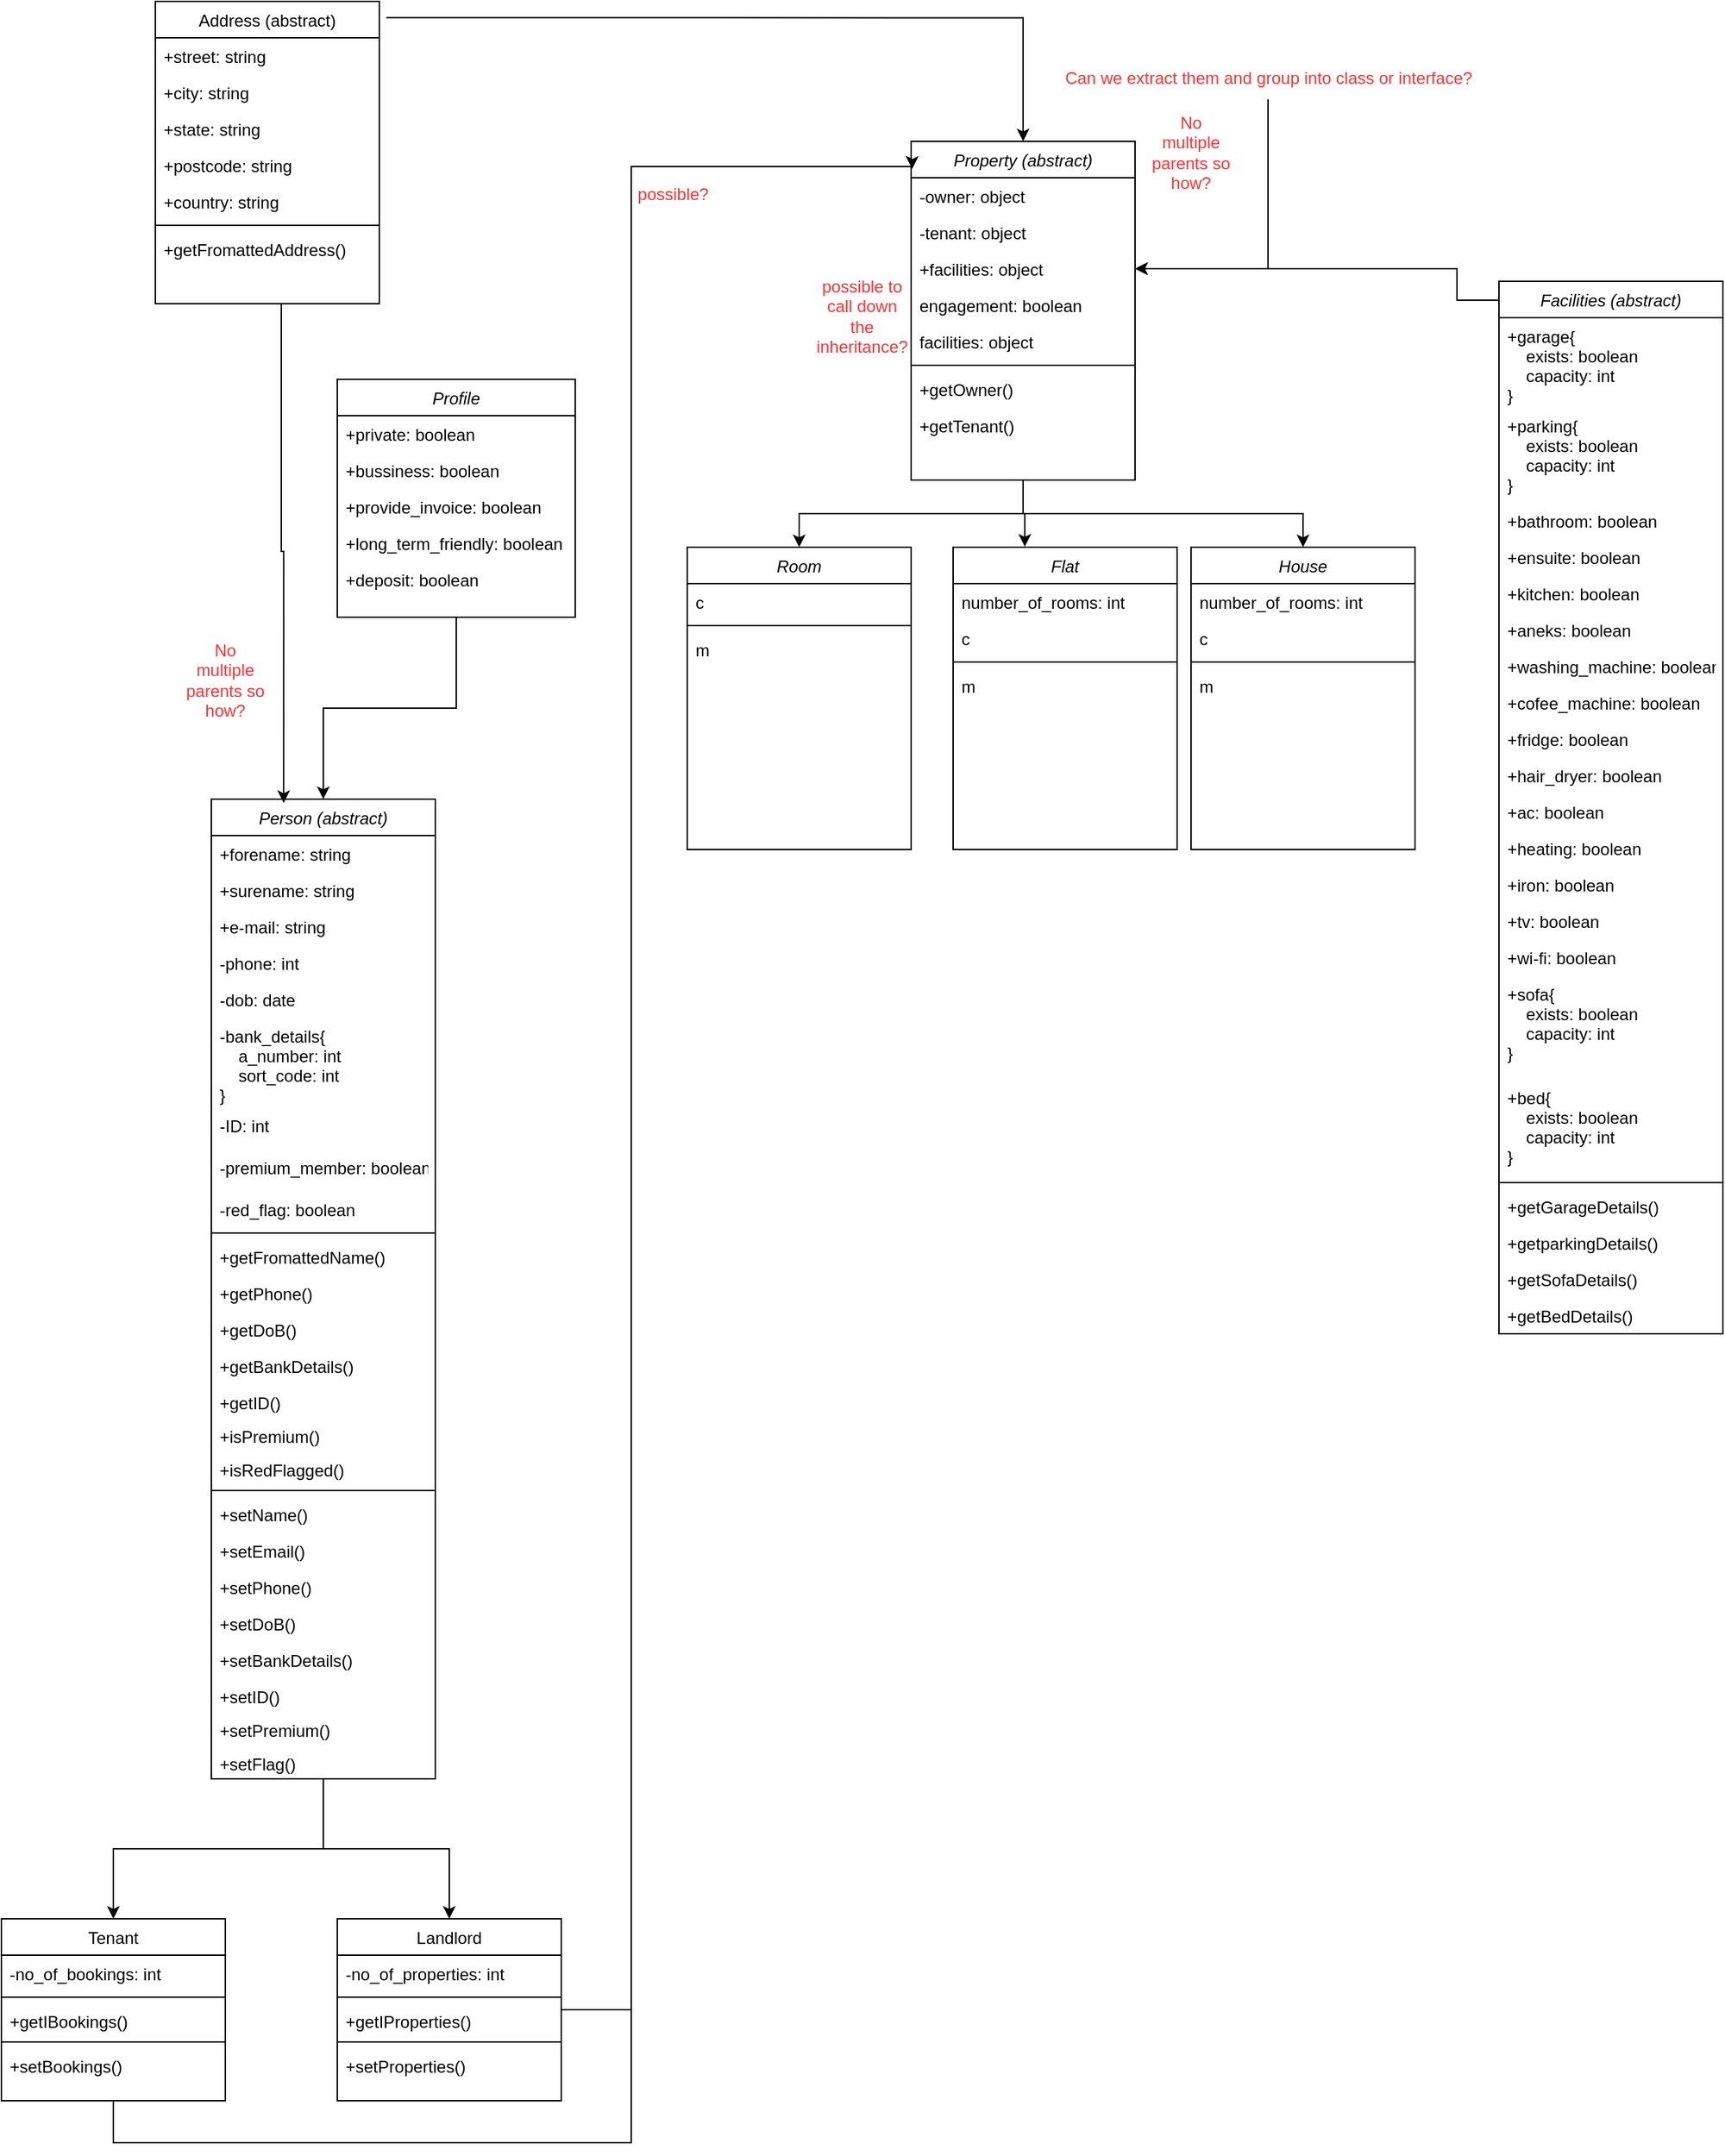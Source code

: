 <mxfile version="21.6.6" type="device">
  <diagram id="C5RBs43oDa-KdzZeNtuy" name="Page-1">
    <mxGraphModel dx="1509" dy="1870" grid="1" gridSize="10" guides="1" tooltips="1" connect="1" arrows="1" fold="1" page="1" pageScale="1" pageWidth="827" pageHeight="1169" math="0" shadow="0">
      <root>
        <mxCell id="WIyWlLk6GJQsqaUBKTNV-0" />
        <mxCell id="WIyWlLk6GJQsqaUBKTNV-1" parent="WIyWlLk6GJQsqaUBKTNV-0" />
        <mxCell id="livQO-2SAZ4Iy33ky4Li-49" style="edgeStyle=orthogonalEdgeStyle;rounded=0;orthogonalLoop=1;jettySize=auto;html=1;exitX=0.5;exitY=1;exitDx=0;exitDy=0;entryX=0.5;entryY=0;entryDx=0;entryDy=0;" edge="1" parent="WIyWlLk6GJQsqaUBKTNV-1" source="zkfFHV4jXpPFQw0GAbJ--0" target="zkfFHV4jXpPFQw0GAbJ--6">
          <mxGeometry relative="1" as="geometry" />
        </mxCell>
        <mxCell id="livQO-2SAZ4Iy33ky4Li-134" style="edgeStyle=orthogonalEdgeStyle;rounded=0;orthogonalLoop=1;jettySize=auto;html=1;entryX=0.5;entryY=0;entryDx=0;entryDy=0;" edge="1" parent="WIyWlLk6GJQsqaUBKTNV-1" source="zkfFHV4jXpPFQw0GAbJ--0" target="livQO-2SAZ4Iy33ky4Li-118">
          <mxGeometry relative="1" as="geometry" />
        </mxCell>
        <mxCell id="zkfFHV4jXpPFQw0GAbJ--0" value="Person (abstract)" style="swimlane;fontStyle=2;align=center;verticalAlign=top;childLayout=stackLayout;horizontal=1;startSize=26;horizontalStack=0;resizeParent=1;resizeLast=0;collapsible=1;marginBottom=0;rounded=0;shadow=0;strokeWidth=1;" parent="WIyWlLk6GJQsqaUBKTNV-1" vertex="1">
          <mxGeometry x="-30" y="-100" width="160" height="700" as="geometry">
            <mxRectangle x="230" y="140" width="160" height="26" as="alternateBounds" />
          </mxGeometry>
        </mxCell>
        <mxCell id="zkfFHV4jXpPFQw0GAbJ--1" value="+forename: string" style="text;align=left;verticalAlign=top;spacingLeft=4;spacingRight=4;overflow=hidden;rotatable=0;points=[[0,0.5],[1,0.5]];portConstraint=eastwest;" parent="zkfFHV4jXpPFQw0GAbJ--0" vertex="1">
          <mxGeometry y="26" width="160" height="26" as="geometry" />
        </mxCell>
        <mxCell id="livQO-2SAZ4Iy33ky4Li-4" value="+surename: string" style="text;align=left;verticalAlign=top;spacingLeft=4;spacingRight=4;overflow=hidden;rotatable=0;points=[[0,0.5],[1,0.5]];portConstraint=eastwest;rounded=0;shadow=0;html=0;" vertex="1" parent="zkfFHV4jXpPFQw0GAbJ--0">
          <mxGeometry y="52" width="160" height="26" as="geometry" />
        </mxCell>
        <mxCell id="zkfFHV4jXpPFQw0GAbJ--3" value="+e-mail: string" style="text;align=left;verticalAlign=top;spacingLeft=4;spacingRight=4;overflow=hidden;rotatable=0;points=[[0,0.5],[1,0.5]];portConstraint=eastwest;rounded=0;shadow=0;html=0;" parent="zkfFHV4jXpPFQw0GAbJ--0" vertex="1">
          <mxGeometry y="78" width="160" height="26" as="geometry" />
        </mxCell>
        <mxCell id="livQO-2SAZ4Iy33ky4Li-79" value="-phone: int" style="text;align=left;verticalAlign=top;spacingLeft=4;spacingRight=4;overflow=hidden;rotatable=0;points=[[0,0.5],[1,0.5]];portConstraint=eastwest;rounded=0;shadow=0;html=0;" vertex="1" parent="zkfFHV4jXpPFQw0GAbJ--0">
          <mxGeometry y="104" width="160" height="26" as="geometry" />
        </mxCell>
        <mxCell id="livQO-2SAZ4Iy33ky4Li-80" value="-dob: date" style="text;align=left;verticalAlign=top;spacingLeft=4;spacingRight=4;overflow=hidden;rotatable=0;points=[[0,0.5],[1,0.5]];portConstraint=eastwest;rounded=0;shadow=0;html=0;" vertex="1" parent="zkfFHV4jXpPFQw0GAbJ--0">
          <mxGeometry y="130" width="160" height="26" as="geometry" />
        </mxCell>
        <mxCell id="livQO-2SAZ4Iy33ky4Li-93" value="-bank_details{&#xa;    a_number: int&#xa;    sort_code: int&#xa;}" style="text;align=left;verticalAlign=top;spacingLeft=4;spacingRight=4;overflow=hidden;rotatable=0;points=[[0,0.5],[1,0.5]];portConstraint=eastwest;rounded=0;shadow=0;html=0;" vertex="1" parent="zkfFHV4jXpPFQw0GAbJ--0">
          <mxGeometry y="156" width="160" height="64" as="geometry" />
        </mxCell>
        <mxCell id="livQO-2SAZ4Iy33ky4Li-136" value="-ID: int" style="text;align=left;verticalAlign=top;spacingLeft=4;spacingRight=4;overflow=hidden;rotatable=0;points=[[0,0.5],[1,0.5]];portConstraint=eastwest;rounded=0;shadow=0;html=0;" vertex="1" parent="zkfFHV4jXpPFQw0GAbJ--0">
          <mxGeometry y="220" width="160" height="30" as="geometry" />
        </mxCell>
        <mxCell id="livQO-2SAZ4Iy33ky4Li-95" value="-premium_member: boolean" style="text;align=left;verticalAlign=top;spacingLeft=4;spacingRight=4;overflow=hidden;rotatable=0;points=[[0,0.5],[1,0.5]];portConstraint=eastwest;" vertex="1" parent="zkfFHV4jXpPFQw0GAbJ--0">
          <mxGeometry y="250" width="160" height="30" as="geometry" />
        </mxCell>
        <mxCell id="zkfFHV4jXpPFQw0GAbJ--7" value="-red_flag: boolean" style="text;align=left;verticalAlign=top;spacingLeft=4;spacingRight=4;overflow=hidden;rotatable=0;points=[[0,0.5],[1,0.5]];portConstraint=eastwest;" parent="zkfFHV4jXpPFQw0GAbJ--0" vertex="1">
          <mxGeometry y="280" width="160" height="26" as="geometry" />
        </mxCell>
        <mxCell id="zkfFHV4jXpPFQw0GAbJ--4" value="" style="line;html=1;strokeWidth=1;align=left;verticalAlign=middle;spacingTop=-1;spacingLeft=3;spacingRight=3;rotatable=0;labelPosition=right;points=[];portConstraint=eastwest;" parent="zkfFHV4jXpPFQw0GAbJ--0" vertex="1">
          <mxGeometry y="306" width="160" height="8" as="geometry" />
        </mxCell>
        <mxCell id="zkfFHV4jXpPFQw0GAbJ--5" value="+getFromattedName()" style="text;align=left;verticalAlign=top;spacingLeft=4;spacingRight=4;overflow=hidden;rotatable=0;points=[[0,0.5],[1,0.5]];portConstraint=eastwest;" parent="zkfFHV4jXpPFQw0GAbJ--0" vertex="1">
          <mxGeometry y="314" width="160" height="26" as="geometry" />
        </mxCell>
        <mxCell id="livQO-2SAZ4Iy33ky4Li-100" value="+getPhone()" style="text;align=left;verticalAlign=top;spacingLeft=4;spacingRight=4;overflow=hidden;rotatable=0;points=[[0,0.5],[1,0.5]];portConstraint=eastwest;" vertex="1" parent="zkfFHV4jXpPFQw0GAbJ--0">
          <mxGeometry y="340" width="160" height="26" as="geometry" />
        </mxCell>
        <mxCell id="livQO-2SAZ4Iy33ky4Li-101" value="+getDoB()" style="text;align=left;verticalAlign=top;spacingLeft=4;spacingRight=4;overflow=hidden;rotatable=0;points=[[0,0.5],[1,0.5]];portConstraint=eastwest;" vertex="1" parent="zkfFHV4jXpPFQw0GAbJ--0">
          <mxGeometry y="366" width="160" height="26" as="geometry" />
        </mxCell>
        <mxCell id="livQO-2SAZ4Iy33ky4Li-102" value="+getBankDetails()" style="text;align=left;verticalAlign=top;spacingLeft=4;spacingRight=4;overflow=hidden;rotatable=0;points=[[0,0.5],[1,0.5]];portConstraint=eastwest;" vertex="1" parent="zkfFHV4jXpPFQw0GAbJ--0">
          <mxGeometry y="392" width="160" height="26" as="geometry" />
        </mxCell>
        <mxCell id="livQO-2SAZ4Iy33ky4Li-124" value="+getID()" style="text;align=left;verticalAlign=top;spacingLeft=4;spacingRight=4;overflow=hidden;rotatable=0;points=[[0,0.5],[1,0.5]];portConstraint=eastwest;" vertex="1" parent="zkfFHV4jXpPFQw0GAbJ--0">
          <mxGeometry y="418" width="160" height="24" as="geometry" />
        </mxCell>
        <mxCell id="livQO-2SAZ4Iy33ky4Li-112" value="+isPremium()" style="text;align=left;verticalAlign=top;spacingLeft=4;spacingRight=4;overflow=hidden;rotatable=0;points=[[0,0.5],[1,0.5]];portConstraint=eastwest;" vertex="1" parent="zkfFHV4jXpPFQw0GAbJ--0">
          <mxGeometry y="442" width="160" height="24" as="geometry" />
        </mxCell>
        <mxCell id="livQO-2SAZ4Iy33ky4Li-85" value="+isRedFlagged()" style="text;align=left;verticalAlign=top;spacingLeft=4;spacingRight=4;overflow=hidden;rotatable=0;points=[[0,0.5],[1,0.5]];portConstraint=eastwest;" vertex="1" parent="zkfFHV4jXpPFQw0GAbJ--0">
          <mxGeometry y="466" width="160" height="24" as="geometry" />
        </mxCell>
        <mxCell id="livQO-2SAZ4Iy33ky4Li-104" value="" style="line;html=1;strokeWidth=1;align=left;verticalAlign=middle;spacingTop=-1;spacingLeft=3;spacingRight=3;rotatable=0;labelPosition=right;points=[];portConstraint=eastwest;" vertex="1" parent="zkfFHV4jXpPFQw0GAbJ--0">
          <mxGeometry y="490" width="160" height="8" as="geometry" />
        </mxCell>
        <mxCell id="livQO-2SAZ4Iy33ky4Li-106" value="+setName()" style="text;align=left;verticalAlign=top;spacingLeft=4;spacingRight=4;overflow=hidden;rotatable=0;points=[[0,0.5],[1,0.5]];portConstraint=eastwest;" vertex="1" parent="zkfFHV4jXpPFQw0GAbJ--0">
          <mxGeometry y="498" width="160" height="26" as="geometry" />
        </mxCell>
        <mxCell id="livQO-2SAZ4Iy33ky4Li-107" value="+setEmail()" style="text;align=left;verticalAlign=top;spacingLeft=4;spacingRight=4;overflow=hidden;rotatable=0;points=[[0,0.5],[1,0.5]];portConstraint=eastwest;rounded=0;shadow=0;html=0;" vertex="1" parent="zkfFHV4jXpPFQw0GAbJ--0">
          <mxGeometry y="524" width="160" height="26" as="geometry" />
        </mxCell>
        <mxCell id="livQO-2SAZ4Iy33ky4Li-103" value="+setPhone()" style="text;align=left;verticalAlign=top;spacingLeft=4;spacingRight=4;overflow=hidden;rotatable=0;points=[[0,0.5],[1,0.5]];portConstraint=eastwest;" vertex="1" parent="zkfFHV4jXpPFQw0GAbJ--0">
          <mxGeometry y="550" width="160" height="26" as="geometry" />
        </mxCell>
        <mxCell id="livQO-2SAZ4Iy33ky4Li-108" value="+setDoB()" style="text;align=left;verticalAlign=top;spacingLeft=4;spacingRight=4;overflow=hidden;rotatable=0;points=[[0,0.5],[1,0.5]];portConstraint=eastwest;rounded=0;shadow=0;html=0;" vertex="1" parent="zkfFHV4jXpPFQw0GAbJ--0">
          <mxGeometry y="576" width="160" height="26" as="geometry" />
        </mxCell>
        <mxCell id="livQO-2SAZ4Iy33ky4Li-105" value="+setBankDetails()" style="text;align=left;verticalAlign=top;spacingLeft=4;spacingRight=4;overflow=hidden;rotatable=0;points=[[0,0.5],[1,0.5]];portConstraint=eastwest;" vertex="1" parent="zkfFHV4jXpPFQw0GAbJ--0">
          <mxGeometry y="602" width="160" height="26" as="geometry" />
        </mxCell>
        <mxCell id="livQO-2SAZ4Iy33ky4Li-129" value="+setID()" style="text;align=left;verticalAlign=top;spacingLeft=4;spacingRight=4;overflow=hidden;rotatable=0;points=[[0,0.5],[1,0.5]];portConstraint=eastwest;" vertex="1" parent="zkfFHV4jXpPFQw0GAbJ--0">
          <mxGeometry y="628" width="160" height="24" as="geometry" />
        </mxCell>
        <mxCell id="livQO-2SAZ4Iy33ky4Li-115" value="+setPremium()" style="text;align=left;verticalAlign=top;spacingLeft=4;spacingRight=4;overflow=hidden;rotatable=0;points=[[0,0.5],[1,0.5]];portConstraint=eastwest;" vertex="1" parent="zkfFHV4jXpPFQw0GAbJ--0">
          <mxGeometry y="652" width="160" height="24" as="geometry" />
        </mxCell>
        <mxCell id="livQO-2SAZ4Iy33ky4Li-113" value="+setFlag()" style="text;align=left;verticalAlign=top;spacingLeft=4;spacingRight=4;overflow=hidden;rotatable=0;points=[[0,0.5],[1,0.5]];portConstraint=eastwest;" vertex="1" parent="zkfFHV4jXpPFQw0GAbJ--0">
          <mxGeometry y="676" width="160" height="24" as="geometry" />
        </mxCell>
        <mxCell id="livQO-2SAZ4Iy33ky4Li-152" style="edgeStyle=orthogonalEdgeStyle;rounded=0;orthogonalLoop=1;jettySize=auto;html=1;entryX=0.005;entryY=0.081;entryDx=0;entryDy=0;entryPerimeter=0;" edge="1" parent="WIyWlLk6GJQsqaUBKTNV-1" source="zkfFHV4jXpPFQw0GAbJ--6" target="livQO-2SAZ4Iy33ky4Li-27">
          <mxGeometry relative="1" as="geometry">
            <Array as="points">
              <mxPoint x="-100" y="860" />
              <mxPoint x="270" y="860" />
              <mxPoint x="270" y="-552" />
            </Array>
          </mxGeometry>
        </mxCell>
        <mxCell id="zkfFHV4jXpPFQw0GAbJ--6" value="Tenant" style="swimlane;fontStyle=0;align=center;verticalAlign=top;childLayout=stackLayout;horizontal=1;startSize=26;horizontalStack=0;resizeParent=1;resizeLast=0;collapsible=1;marginBottom=0;rounded=0;shadow=0;strokeWidth=1;" parent="WIyWlLk6GJQsqaUBKTNV-1" vertex="1">
          <mxGeometry x="-180" y="700" width="160" height="130" as="geometry">
            <mxRectangle x="130" y="380" width="160" height="26" as="alternateBounds" />
          </mxGeometry>
        </mxCell>
        <mxCell id="livQO-2SAZ4Iy33ky4Li-96" value="-no_of_bookings: int" style="text;align=left;verticalAlign=top;spacingLeft=4;spacingRight=4;overflow=hidden;rotatable=0;points=[[0,0.5],[1,0.5]];portConstraint=eastwest;" vertex="1" parent="zkfFHV4jXpPFQw0GAbJ--6">
          <mxGeometry y="26" width="160" height="26" as="geometry" />
        </mxCell>
        <mxCell id="zkfFHV4jXpPFQw0GAbJ--9" value="" style="line;html=1;strokeWidth=1;align=left;verticalAlign=middle;spacingTop=-1;spacingLeft=3;spacingRight=3;rotatable=0;labelPosition=right;points=[];portConstraint=eastwest;" parent="zkfFHV4jXpPFQw0GAbJ--6" vertex="1">
          <mxGeometry y="52" width="160" height="8" as="geometry" />
        </mxCell>
        <mxCell id="livQO-2SAZ4Iy33ky4Li-111" value="+getIBookings()" style="text;align=left;verticalAlign=top;spacingLeft=4;spacingRight=4;overflow=hidden;rotatable=0;points=[[0,0.5],[1,0.5]];portConstraint=eastwest;" vertex="1" parent="zkfFHV4jXpPFQw0GAbJ--6">
          <mxGeometry y="60" width="160" height="24" as="geometry" />
        </mxCell>
        <mxCell id="livQO-2SAZ4Iy33ky4Li-114" value="" style="line;html=1;strokeWidth=1;align=left;verticalAlign=middle;spacingTop=-1;spacingLeft=3;spacingRight=3;rotatable=0;labelPosition=right;points=[];portConstraint=eastwest;" vertex="1" parent="zkfFHV4jXpPFQw0GAbJ--6">
          <mxGeometry y="84" width="160" height="8" as="geometry" />
        </mxCell>
        <mxCell id="livQO-2SAZ4Iy33ky4Li-116" value="+setBookings()" style="text;align=left;verticalAlign=top;spacingLeft=4;spacingRight=4;overflow=hidden;rotatable=0;points=[[0,0.5],[1,0.5]];portConstraint=eastwest;" vertex="1" parent="zkfFHV4jXpPFQw0GAbJ--6">
          <mxGeometry y="92" width="160" height="24" as="geometry" />
        </mxCell>
        <mxCell id="livQO-2SAZ4Iy33ky4Li-48" style="edgeStyle=orthogonalEdgeStyle;rounded=0;orthogonalLoop=1;jettySize=auto;html=1;entryX=0.5;entryY=0;entryDx=0;entryDy=0;exitX=1.031;exitY=0.054;exitDx=0;exitDy=0;exitPerimeter=0;" edge="1" parent="WIyWlLk6GJQsqaUBKTNV-1" source="zkfFHV4jXpPFQw0GAbJ--17" target="livQO-2SAZ4Iy33ky4Li-27">
          <mxGeometry relative="1" as="geometry" />
        </mxCell>
        <mxCell id="livQO-2SAZ4Iy33ky4Li-78" style="edgeStyle=orthogonalEdgeStyle;rounded=0;orthogonalLoop=1;jettySize=auto;html=1;entryX=0.323;entryY=0.004;entryDx=0;entryDy=0;entryPerimeter=0;" edge="1" parent="WIyWlLk6GJQsqaUBKTNV-1" source="zkfFHV4jXpPFQw0GAbJ--17" target="zkfFHV4jXpPFQw0GAbJ--0">
          <mxGeometry relative="1" as="geometry">
            <Array as="points">
              <mxPoint x="20" y="-277" />
              <mxPoint x="22" y="-277" />
            </Array>
          </mxGeometry>
        </mxCell>
        <mxCell id="zkfFHV4jXpPFQw0GAbJ--17" value="Address (abstract)" style="swimlane;fontStyle=0;align=center;verticalAlign=top;childLayout=stackLayout;horizontal=1;startSize=26;horizontalStack=0;resizeParent=1;resizeLast=0;collapsible=1;marginBottom=0;rounded=0;shadow=0;strokeWidth=1;" parent="WIyWlLk6GJQsqaUBKTNV-1" vertex="1">
          <mxGeometry x="-70" y="-670" width="160" height="216" as="geometry">
            <mxRectangle x="550" y="140" width="160" height="26" as="alternateBounds" />
          </mxGeometry>
        </mxCell>
        <mxCell id="zkfFHV4jXpPFQw0GAbJ--18" value="+street: string" style="text;align=left;verticalAlign=top;spacingLeft=4;spacingRight=4;overflow=hidden;rotatable=0;points=[[0,0.5],[1,0.5]];portConstraint=eastwest;" parent="zkfFHV4jXpPFQw0GAbJ--17" vertex="1">
          <mxGeometry y="26" width="160" height="26" as="geometry" />
        </mxCell>
        <mxCell id="zkfFHV4jXpPFQw0GAbJ--19" value="+city: string" style="text;align=left;verticalAlign=top;spacingLeft=4;spacingRight=4;overflow=hidden;rotatable=0;points=[[0,0.5],[1,0.5]];portConstraint=eastwest;rounded=0;shadow=0;html=0;" parent="zkfFHV4jXpPFQw0GAbJ--17" vertex="1">
          <mxGeometry y="52" width="160" height="26" as="geometry" />
        </mxCell>
        <mxCell id="zkfFHV4jXpPFQw0GAbJ--20" value="+state: string" style="text;align=left;verticalAlign=top;spacingLeft=4;spacingRight=4;overflow=hidden;rotatable=0;points=[[0,0.5],[1,0.5]];portConstraint=eastwest;rounded=0;shadow=0;html=0;" parent="zkfFHV4jXpPFQw0GAbJ--17" vertex="1">
          <mxGeometry y="78" width="160" height="26" as="geometry" />
        </mxCell>
        <mxCell id="zkfFHV4jXpPFQw0GAbJ--21" value="+postcode: string" style="text;align=left;verticalAlign=top;spacingLeft=4;spacingRight=4;overflow=hidden;rotatable=0;points=[[0,0.5],[1,0.5]];portConstraint=eastwest;rounded=0;shadow=0;html=0;" parent="zkfFHV4jXpPFQw0GAbJ--17" vertex="1">
          <mxGeometry y="104" width="160" height="26" as="geometry" />
        </mxCell>
        <mxCell id="zkfFHV4jXpPFQw0GAbJ--22" value="+country: string" style="text;align=left;verticalAlign=top;spacingLeft=4;spacingRight=4;overflow=hidden;rotatable=0;points=[[0,0.5],[1,0.5]];portConstraint=eastwest;rounded=0;shadow=0;html=0;" parent="zkfFHV4jXpPFQw0GAbJ--17" vertex="1">
          <mxGeometry y="130" width="160" height="26" as="geometry" />
        </mxCell>
        <mxCell id="livQO-2SAZ4Iy33ky4Li-83" value="" style="line;html=1;strokeWidth=1;align=left;verticalAlign=middle;spacingTop=-1;spacingLeft=3;spacingRight=3;rotatable=0;labelPosition=right;points=[];portConstraint=eastwest;" vertex="1" parent="zkfFHV4jXpPFQw0GAbJ--17">
          <mxGeometry y="156" width="160" height="8" as="geometry" />
        </mxCell>
        <mxCell id="livQO-2SAZ4Iy33ky4Li-84" value="+getFromattedAddress()" style="text;align=left;verticalAlign=top;spacingLeft=4;spacingRight=4;overflow=hidden;rotatable=0;points=[[0,0.5],[1,0.5]];portConstraint=eastwest;rounded=0;shadow=0;html=0;" vertex="1" parent="zkfFHV4jXpPFQw0GAbJ--17">
          <mxGeometry y="164" width="160" height="26" as="geometry" />
        </mxCell>
        <mxCell id="livQO-2SAZ4Iy33ky4Li-9" value="House" style="swimlane;fontStyle=2;align=center;verticalAlign=top;childLayout=stackLayout;horizontal=1;startSize=26;horizontalStack=0;resizeParent=1;resizeLast=0;collapsible=1;marginBottom=0;rounded=0;shadow=0;strokeWidth=1;" vertex="1" parent="WIyWlLk6GJQsqaUBKTNV-1">
          <mxGeometry x="670" y="-280" width="160" height="216" as="geometry">
            <mxRectangle x="230" y="140" width="160" height="26" as="alternateBounds" />
          </mxGeometry>
        </mxCell>
        <mxCell id="livQO-2SAZ4Iy33ky4Li-11" value="number_of_rooms: int" style="text;align=left;verticalAlign=top;spacingLeft=4;spacingRight=4;overflow=hidden;rotatable=0;points=[[0,0.5],[1,0.5]];portConstraint=eastwest;rounded=0;shadow=0;html=0;" vertex="1" parent="livQO-2SAZ4Iy33ky4Li-9">
          <mxGeometry y="26" width="160" height="26" as="geometry" />
        </mxCell>
        <mxCell id="livQO-2SAZ4Iy33ky4Li-12" value="c" style="text;align=left;verticalAlign=top;spacingLeft=4;spacingRight=4;overflow=hidden;rotatable=0;points=[[0,0.5],[1,0.5]];portConstraint=eastwest;rounded=0;shadow=0;html=0;" vertex="1" parent="livQO-2SAZ4Iy33ky4Li-9">
          <mxGeometry y="52" width="160" height="26" as="geometry" />
        </mxCell>
        <mxCell id="livQO-2SAZ4Iy33ky4Li-13" value="" style="line;html=1;strokeWidth=1;align=left;verticalAlign=middle;spacingTop=-1;spacingLeft=3;spacingRight=3;rotatable=0;labelPosition=right;points=[];portConstraint=eastwest;" vertex="1" parent="livQO-2SAZ4Iy33ky4Li-9">
          <mxGeometry y="78" width="160" height="8" as="geometry" />
        </mxCell>
        <mxCell id="livQO-2SAZ4Iy33ky4Li-89" value="m" style="text;align=left;verticalAlign=top;spacingLeft=4;spacingRight=4;overflow=hidden;rotatable=0;points=[[0,0.5],[1,0.5]];portConstraint=eastwest;" vertex="1" parent="livQO-2SAZ4Iy33ky4Li-9">
          <mxGeometry y="86" width="160" height="24" as="geometry" />
        </mxCell>
        <mxCell id="livQO-2SAZ4Iy33ky4Li-15" value="Flat" style="swimlane;fontStyle=2;align=center;verticalAlign=top;childLayout=stackLayout;horizontal=1;startSize=26;horizontalStack=0;resizeParent=1;resizeLast=0;collapsible=1;marginBottom=0;rounded=0;shadow=0;strokeWidth=1;" vertex="1" parent="WIyWlLk6GJQsqaUBKTNV-1">
          <mxGeometry x="500" y="-280" width="160" height="216" as="geometry">
            <mxRectangle x="230" y="140" width="160" height="26" as="alternateBounds" />
          </mxGeometry>
        </mxCell>
        <mxCell id="livQO-2SAZ4Iy33ky4Li-17" value="number_of_rooms: int" style="text;align=left;verticalAlign=top;spacingLeft=4;spacingRight=4;overflow=hidden;rotatable=0;points=[[0,0.5],[1,0.5]];portConstraint=eastwest;rounded=0;shadow=0;html=0;" vertex="1" parent="livQO-2SAZ4Iy33ky4Li-15">
          <mxGeometry y="26" width="160" height="26" as="geometry" />
        </mxCell>
        <mxCell id="livQO-2SAZ4Iy33ky4Li-18" value="c" style="text;align=left;verticalAlign=top;spacingLeft=4;spacingRight=4;overflow=hidden;rotatable=0;points=[[0,0.5],[1,0.5]];portConstraint=eastwest;rounded=0;shadow=0;html=0;" vertex="1" parent="livQO-2SAZ4Iy33ky4Li-15">
          <mxGeometry y="52" width="160" height="26" as="geometry" />
        </mxCell>
        <mxCell id="livQO-2SAZ4Iy33ky4Li-19" value="" style="line;html=1;strokeWidth=1;align=left;verticalAlign=middle;spacingTop=-1;spacingLeft=3;spacingRight=3;rotatable=0;labelPosition=right;points=[];portConstraint=eastwest;" vertex="1" parent="livQO-2SAZ4Iy33ky4Li-15">
          <mxGeometry y="78" width="160" height="8" as="geometry" />
        </mxCell>
        <mxCell id="livQO-2SAZ4Iy33ky4Li-88" value="m" style="text;align=left;verticalAlign=top;spacingLeft=4;spacingRight=4;overflow=hidden;rotatable=0;points=[[0,0.5],[1,0.5]];portConstraint=eastwest;" vertex="1" parent="livQO-2SAZ4Iy33ky4Li-15">
          <mxGeometry y="86" width="160" height="24" as="geometry" />
        </mxCell>
        <mxCell id="livQO-2SAZ4Iy33ky4Li-21" value="Room" style="swimlane;fontStyle=2;align=center;verticalAlign=top;childLayout=stackLayout;horizontal=1;startSize=26;horizontalStack=0;resizeParent=1;resizeLast=0;collapsible=1;marginBottom=0;rounded=0;shadow=0;strokeWidth=1;" vertex="1" parent="WIyWlLk6GJQsqaUBKTNV-1">
          <mxGeometry x="310" y="-280" width="160" height="216" as="geometry">
            <mxRectangle x="230" y="140" width="160" height="26" as="alternateBounds" />
          </mxGeometry>
        </mxCell>
        <mxCell id="livQO-2SAZ4Iy33ky4Li-24" value="c" style="text;align=left;verticalAlign=top;spacingLeft=4;spacingRight=4;overflow=hidden;rotatable=0;points=[[0,0.5],[1,0.5]];portConstraint=eastwest;rounded=0;shadow=0;html=0;" vertex="1" parent="livQO-2SAZ4Iy33ky4Li-21">
          <mxGeometry y="26" width="160" height="26" as="geometry" />
        </mxCell>
        <mxCell id="livQO-2SAZ4Iy33ky4Li-25" value="" style="line;html=1;strokeWidth=1;align=left;verticalAlign=middle;spacingTop=-1;spacingLeft=3;spacingRight=3;rotatable=0;labelPosition=right;points=[];portConstraint=eastwest;" vertex="1" parent="livQO-2SAZ4Iy33ky4Li-21">
          <mxGeometry y="52" width="160" height="8" as="geometry" />
        </mxCell>
        <mxCell id="livQO-2SAZ4Iy33ky4Li-87" value="m" style="text;align=left;verticalAlign=top;spacingLeft=4;spacingRight=4;overflow=hidden;rotatable=0;points=[[0,0.5],[1,0.5]];portConstraint=eastwest;" vertex="1" parent="livQO-2SAZ4Iy33ky4Li-21">
          <mxGeometry y="60" width="160" height="24" as="geometry" />
        </mxCell>
        <mxCell id="livQO-2SAZ4Iy33ky4Li-44" style="edgeStyle=orthogonalEdgeStyle;rounded=0;orthogonalLoop=1;jettySize=auto;html=1;entryX=0.5;entryY=0;entryDx=0;entryDy=0;" edge="1" parent="WIyWlLk6GJQsqaUBKTNV-1" source="livQO-2SAZ4Iy33ky4Li-27" target="livQO-2SAZ4Iy33ky4Li-21">
          <mxGeometry relative="1" as="geometry" />
        </mxCell>
        <mxCell id="livQO-2SAZ4Iy33ky4Li-45" style="edgeStyle=orthogonalEdgeStyle;rounded=0;orthogonalLoop=1;jettySize=auto;html=1;exitX=0.5;exitY=1;exitDx=0;exitDy=0;entryX=0.32;entryY=-0.002;entryDx=0;entryDy=0;entryPerimeter=0;" edge="1" parent="WIyWlLk6GJQsqaUBKTNV-1" source="livQO-2SAZ4Iy33ky4Li-27" target="livQO-2SAZ4Iy33ky4Li-15">
          <mxGeometry relative="1" as="geometry" />
        </mxCell>
        <mxCell id="livQO-2SAZ4Iy33ky4Li-47" style="edgeStyle=orthogonalEdgeStyle;rounded=0;orthogonalLoop=1;jettySize=auto;html=1;exitX=0.5;exitY=1;exitDx=0;exitDy=0;" edge="1" parent="WIyWlLk6GJQsqaUBKTNV-1" source="livQO-2SAZ4Iy33ky4Li-27" target="livQO-2SAZ4Iy33ky4Li-9">
          <mxGeometry relative="1" as="geometry" />
        </mxCell>
        <mxCell id="livQO-2SAZ4Iy33ky4Li-27" value="Property (abstract)" style="swimlane;fontStyle=2;align=center;verticalAlign=top;childLayout=stackLayout;horizontal=1;startSize=26;horizontalStack=0;resizeParent=1;resizeLast=0;collapsible=1;marginBottom=0;rounded=0;shadow=0;strokeWidth=1;" vertex="1" parent="WIyWlLk6GJQsqaUBKTNV-1">
          <mxGeometry x="470" y="-570" width="160" height="242" as="geometry">
            <mxRectangle x="230" y="140" width="160" height="26" as="alternateBounds" />
          </mxGeometry>
        </mxCell>
        <mxCell id="livQO-2SAZ4Iy33ky4Li-153" value="-owner: object" style="text;align=left;verticalAlign=top;spacingLeft=4;spacingRight=4;overflow=hidden;rotatable=0;points=[[0,0.5],[1,0.5]];portConstraint=eastwest;rounded=0;shadow=0;html=0;" vertex="1" parent="livQO-2SAZ4Iy33ky4Li-27">
          <mxGeometry y="26" width="160" height="26" as="geometry" />
        </mxCell>
        <mxCell id="livQO-2SAZ4Iy33ky4Li-23" value="-tenant: object" style="text;align=left;verticalAlign=top;spacingLeft=4;spacingRight=4;overflow=hidden;rotatable=0;points=[[0,0.5],[1,0.5]];portConstraint=eastwest;rounded=0;shadow=0;html=0;" vertex="1" parent="livQO-2SAZ4Iy33ky4Li-27">
          <mxGeometry y="52" width="160" height="26" as="geometry" />
        </mxCell>
        <mxCell id="livQO-2SAZ4Iy33ky4Li-29" value="+facilities: object" style="text;align=left;verticalAlign=top;spacingLeft=4;spacingRight=4;overflow=hidden;rotatable=0;points=[[0,0.5],[1,0.5]];portConstraint=eastwest;rounded=0;shadow=0;html=0;" vertex="1" parent="livQO-2SAZ4Iy33ky4Li-27">
          <mxGeometry y="78" width="160" height="26" as="geometry" />
        </mxCell>
        <mxCell id="livQO-2SAZ4Iy33ky4Li-155" value="engagement: boolean" style="text;align=left;verticalAlign=top;spacingLeft=4;spacingRight=4;overflow=hidden;rotatable=0;points=[[0,0.5],[1,0.5]];portConstraint=eastwest;" vertex="1" parent="livQO-2SAZ4Iy33ky4Li-27">
          <mxGeometry y="104" width="160" height="26" as="geometry" />
        </mxCell>
        <mxCell id="livQO-2SAZ4Iy33ky4Li-149" value="facilities: object" style="text;align=left;verticalAlign=top;spacingLeft=4;spacingRight=4;overflow=hidden;rotatable=0;points=[[0,0.5],[1,0.5]];portConstraint=eastwest;rounded=0;shadow=0;html=0;" vertex="1" parent="livQO-2SAZ4Iy33ky4Li-27">
          <mxGeometry y="130" width="160" height="26" as="geometry" />
        </mxCell>
        <mxCell id="livQO-2SAZ4Iy33ky4Li-31" value="" style="line;html=1;strokeWidth=1;align=left;verticalAlign=middle;spacingTop=-1;spacingLeft=3;spacingRight=3;rotatable=0;labelPosition=right;points=[];portConstraint=eastwest;" vertex="1" parent="livQO-2SAZ4Iy33ky4Li-27">
          <mxGeometry y="156" width="160" height="8" as="geometry" />
        </mxCell>
        <mxCell id="livQO-2SAZ4Iy33ky4Li-32" value="+getOwner()" style="text;align=left;verticalAlign=top;spacingLeft=4;spacingRight=4;overflow=hidden;rotatable=0;points=[[0,0.5],[1,0.5]];portConstraint=eastwest;" vertex="1" parent="livQO-2SAZ4Iy33ky4Li-27">
          <mxGeometry y="164" width="160" height="26" as="geometry" />
        </mxCell>
        <mxCell id="livQO-2SAZ4Iy33ky4Li-154" value="+getTenant()" style="text;align=left;verticalAlign=top;spacingLeft=4;spacingRight=4;overflow=hidden;rotatable=0;points=[[0,0.5],[1,0.5]];portConstraint=eastwest;" vertex="1" parent="livQO-2SAZ4Iy33ky4Li-27">
          <mxGeometry y="190" width="160" height="26" as="geometry" />
        </mxCell>
        <mxCell id="livQO-2SAZ4Iy33ky4Li-42" style="edgeStyle=orthogonalEdgeStyle;rounded=0;orthogonalLoop=1;jettySize=auto;html=1;entryX=0.5;entryY=0;entryDx=0;entryDy=0;" edge="1" parent="WIyWlLk6GJQsqaUBKTNV-1" source="livQO-2SAZ4Iy33ky4Li-33" target="zkfFHV4jXpPFQw0GAbJ--0">
          <mxGeometry relative="1" as="geometry" />
        </mxCell>
        <mxCell id="livQO-2SAZ4Iy33ky4Li-33" value="Profile" style="swimlane;fontStyle=2;align=center;verticalAlign=top;childLayout=stackLayout;horizontal=1;startSize=26;horizontalStack=0;resizeParent=1;resizeLast=0;collapsible=1;marginBottom=0;rounded=0;shadow=0;strokeWidth=1;" vertex="1" parent="WIyWlLk6GJQsqaUBKTNV-1">
          <mxGeometry x="60" y="-400" width="170" height="170" as="geometry">
            <mxRectangle x="230" y="140" width="160" height="26" as="alternateBounds" />
          </mxGeometry>
        </mxCell>
        <mxCell id="livQO-2SAZ4Iy33ky4Li-137" value="+private: boolean" style="text;align=left;verticalAlign=top;spacingLeft=4;spacingRight=4;overflow=hidden;rotatable=0;points=[[0,0.5],[1,0.5]];portConstraint=eastwest;" vertex="1" parent="livQO-2SAZ4Iy33ky4Li-33">
          <mxGeometry y="26" width="170" height="26" as="geometry" />
        </mxCell>
        <mxCell id="livQO-2SAZ4Iy33ky4Li-34" value="+bussiness: boolean" style="text;align=left;verticalAlign=top;spacingLeft=4;spacingRight=4;overflow=hidden;rotatable=0;points=[[0,0.5],[1,0.5]];portConstraint=eastwest;" vertex="1" parent="livQO-2SAZ4Iy33ky4Li-33">
          <mxGeometry y="52" width="170" height="26" as="geometry" />
        </mxCell>
        <mxCell id="livQO-2SAZ4Iy33ky4Li-35" value="+provide_invoice: boolean" style="text;align=left;verticalAlign=top;spacingLeft=4;spacingRight=4;overflow=hidden;rotatable=0;points=[[0,0.5],[1,0.5]];portConstraint=eastwest;rounded=0;shadow=0;html=0;" vertex="1" parent="livQO-2SAZ4Iy33ky4Li-33">
          <mxGeometry y="78" width="170" height="26" as="geometry" />
        </mxCell>
        <mxCell id="livQO-2SAZ4Iy33ky4Li-41" value="+long_term_friendly: boolean&#xa;" style="text;align=left;verticalAlign=top;spacingLeft=4;spacingRight=4;overflow=hidden;rotatable=0;points=[[0,0.5],[1,0.5]];portConstraint=eastwest;rounded=0;shadow=0;html=0;" vertex="1" parent="livQO-2SAZ4Iy33ky4Li-33">
          <mxGeometry y="104" width="170" height="26" as="geometry" />
        </mxCell>
        <mxCell id="livQO-2SAZ4Iy33ky4Li-36" value="+deposit: boolean" style="text;align=left;verticalAlign=top;spacingLeft=4;spacingRight=4;overflow=hidden;rotatable=0;points=[[0,0.5],[1,0.5]];portConstraint=eastwest;rounded=0;shadow=0;html=0;" vertex="1" parent="livQO-2SAZ4Iy33ky4Li-33">
          <mxGeometry y="130" width="170" height="26" as="geometry" />
        </mxCell>
        <mxCell id="livQO-2SAZ4Iy33ky4Li-142" style="edgeStyle=orthogonalEdgeStyle;rounded=0;orthogonalLoop=1;jettySize=auto;html=1;entryX=1;entryY=0.5;entryDx=0;entryDy=0;" edge="1" parent="WIyWlLk6GJQsqaUBKTNV-1" source="livQO-2SAZ4Iy33ky4Li-51" target="livQO-2SAZ4Iy33ky4Li-29">
          <mxGeometry relative="1" as="geometry" />
        </mxCell>
        <mxCell id="livQO-2SAZ4Iy33ky4Li-51" value="Can we extract them and group into class or interface?" style="text;html=1;align=center;verticalAlign=middle;resizable=0;points=[];autosize=1;strokeColor=none;fillColor=none;fontColor=#FF3333;" vertex="1" parent="WIyWlLk6GJQsqaUBKTNV-1">
          <mxGeometry x="570" y="-630" width="310" height="30" as="geometry" />
        </mxCell>
        <mxCell id="livQO-2SAZ4Iy33ky4Li-150" style="edgeStyle=orthogonalEdgeStyle;rounded=0;orthogonalLoop=1;jettySize=auto;html=1;entryX=1;entryY=0.5;entryDx=0;entryDy=0;exitX=-0.004;exitY=0.018;exitDx=0;exitDy=0;exitPerimeter=0;" edge="1" parent="WIyWlLk6GJQsqaUBKTNV-1" source="livQO-2SAZ4Iy33ky4Li-54" target="livQO-2SAZ4Iy33ky4Li-29">
          <mxGeometry relative="1" as="geometry">
            <Array as="points">
              <mxPoint x="860" y="-456" />
              <mxPoint x="860" y="-479" />
            </Array>
          </mxGeometry>
        </mxCell>
        <mxCell id="livQO-2SAZ4Iy33ky4Li-54" value="Facilities (abstract)" style="swimlane;fontStyle=2;align=center;verticalAlign=top;childLayout=stackLayout;horizontal=1;startSize=26;horizontalStack=0;resizeParent=1;resizeLast=0;collapsible=1;marginBottom=0;rounded=0;shadow=0;strokeWidth=1;" vertex="1" parent="WIyWlLk6GJQsqaUBKTNV-1">
          <mxGeometry x="890" y="-470" width="160" height="752" as="geometry">
            <mxRectangle x="230" y="140" width="160" height="26" as="alternateBounds" />
          </mxGeometry>
        </mxCell>
        <mxCell id="livQO-2SAZ4Iy33ky4Li-55" value="+garage{&#xa;    exists: boolean&#xa;    capacity: int&#xa;}" style="text;align=left;verticalAlign=top;spacingLeft=4;spacingRight=4;overflow=hidden;rotatable=0;points=[[0,0.5],[1,0.5]];portConstraint=eastwest;" vertex="1" parent="livQO-2SAZ4Iy33ky4Li-54">
          <mxGeometry y="26" width="160" height="64" as="geometry" />
        </mxCell>
        <mxCell id="livQO-2SAZ4Iy33ky4Li-68" value="+parking{&#xa;    exists: boolean&#xa;    capacity: int&#xa;}&#xa;" style="text;align=left;verticalAlign=top;spacingLeft=4;spacingRight=4;overflow=hidden;rotatable=0;points=[[0,0.5],[1,0.5]];portConstraint=eastwest;" vertex="1" parent="livQO-2SAZ4Iy33ky4Li-54">
          <mxGeometry y="90" width="160" height="68" as="geometry" />
        </mxCell>
        <mxCell id="livQO-2SAZ4Iy33ky4Li-70" value="+bathroom: boolean" style="text;align=left;verticalAlign=top;spacingLeft=4;spacingRight=4;overflow=hidden;rotatable=0;points=[[0,0.5],[1,0.5]];portConstraint=eastwest;" vertex="1" parent="livQO-2SAZ4Iy33ky4Li-54">
          <mxGeometry y="158" width="160" height="26" as="geometry" />
        </mxCell>
        <mxCell id="livQO-2SAZ4Iy33ky4Li-69" value="+ensuite: boolean" style="text;align=left;verticalAlign=top;spacingLeft=4;spacingRight=4;overflow=hidden;rotatable=0;points=[[0,0.5],[1,0.5]];portConstraint=eastwest;" vertex="1" parent="livQO-2SAZ4Iy33ky4Li-54">
          <mxGeometry y="184" width="160" height="26" as="geometry" />
        </mxCell>
        <mxCell id="livQO-2SAZ4Iy33ky4Li-56" value="+kitchen: boolean" style="text;align=left;verticalAlign=top;spacingLeft=4;spacingRight=4;overflow=hidden;rotatable=0;points=[[0,0.5],[1,0.5]];portConstraint=eastwest;rounded=0;shadow=0;html=0;" vertex="1" parent="livQO-2SAZ4Iy33ky4Li-54">
          <mxGeometry y="210" width="160" height="26" as="geometry" />
        </mxCell>
        <mxCell id="livQO-2SAZ4Iy33ky4Li-57" value="+aneks: boolean" style="text;align=left;verticalAlign=top;spacingLeft=4;spacingRight=4;overflow=hidden;rotatable=0;points=[[0,0.5],[1,0.5]];portConstraint=eastwest;rounded=0;shadow=0;html=0;" vertex="1" parent="livQO-2SAZ4Iy33ky4Li-54">
          <mxGeometry y="236" width="160" height="26" as="geometry" />
        </mxCell>
        <mxCell id="livQO-2SAZ4Iy33ky4Li-71" value="+washing_machine: boolean" style="text;align=left;verticalAlign=top;spacingLeft=4;spacingRight=4;overflow=hidden;rotatable=0;points=[[0,0.5],[1,0.5]];portConstraint=eastwest;rounded=0;shadow=0;html=0;" vertex="1" parent="livQO-2SAZ4Iy33ky4Li-54">
          <mxGeometry y="262" width="160" height="26" as="geometry" />
        </mxCell>
        <mxCell id="livQO-2SAZ4Iy33ky4Li-60" value="+cofee_machine: boolean" style="text;align=left;verticalAlign=top;spacingLeft=4;spacingRight=4;overflow=hidden;rotatable=0;points=[[0,0.5],[1,0.5]];portConstraint=eastwest;rounded=0;shadow=0;html=0;" vertex="1" parent="livQO-2SAZ4Iy33ky4Li-54">
          <mxGeometry y="288" width="160" height="26" as="geometry" />
        </mxCell>
        <mxCell id="livQO-2SAZ4Iy33ky4Li-67" value="+fridge: boolean" style="text;align=left;verticalAlign=top;spacingLeft=4;spacingRight=4;overflow=hidden;rotatable=0;points=[[0,0.5],[1,0.5]];portConstraint=eastwest;rounded=0;shadow=0;html=0;" vertex="1" parent="livQO-2SAZ4Iy33ky4Li-54">
          <mxGeometry y="314" width="160" height="26" as="geometry" />
        </mxCell>
        <mxCell id="livQO-2SAZ4Iy33ky4Li-72" value="+hair_dryer: boolean" style="text;align=left;verticalAlign=top;spacingLeft=4;spacingRight=4;overflow=hidden;rotatable=0;points=[[0,0.5],[1,0.5]];portConstraint=eastwest;rounded=0;shadow=0;html=0;" vertex="1" parent="livQO-2SAZ4Iy33ky4Li-54">
          <mxGeometry y="340" width="160" height="26" as="geometry" />
        </mxCell>
        <mxCell id="livQO-2SAZ4Iy33ky4Li-73" value="+ac: boolean" style="text;align=left;verticalAlign=top;spacingLeft=4;spacingRight=4;overflow=hidden;rotatable=0;points=[[0,0.5],[1,0.5]];portConstraint=eastwest;rounded=0;shadow=0;html=0;" vertex="1" parent="livQO-2SAZ4Iy33ky4Li-54">
          <mxGeometry y="366" width="160" height="26" as="geometry" />
        </mxCell>
        <mxCell id="livQO-2SAZ4Iy33ky4Li-74" value="+heating: boolean" style="text;align=left;verticalAlign=top;spacingLeft=4;spacingRight=4;overflow=hidden;rotatable=0;points=[[0,0.5],[1,0.5]];portConstraint=eastwest;rounded=0;shadow=0;html=0;" vertex="1" parent="livQO-2SAZ4Iy33ky4Li-54">
          <mxGeometry y="392" width="160" height="26" as="geometry" />
        </mxCell>
        <mxCell id="livQO-2SAZ4Iy33ky4Li-75" value="+iron: boolean" style="text;align=left;verticalAlign=top;spacingLeft=4;spacingRight=4;overflow=hidden;rotatable=0;points=[[0,0.5],[1,0.5]];portConstraint=eastwest;rounded=0;shadow=0;html=0;" vertex="1" parent="livQO-2SAZ4Iy33ky4Li-54">
          <mxGeometry y="418" width="160" height="26" as="geometry" />
        </mxCell>
        <mxCell id="livQO-2SAZ4Iy33ky4Li-65" value="+tv: boolean" style="text;align=left;verticalAlign=top;spacingLeft=4;spacingRight=4;overflow=hidden;rotatable=0;points=[[0,0.5],[1,0.5]];portConstraint=eastwest;rounded=0;shadow=0;html=0;" vertex="1" parent="livQO-2SAZ4Iy33ky4Li-54">
          <mxGeometry y="444" width="160" height="26" as="geometry" />
        </mxCell>
        <mxCell id="livQO-2SAZ4Iy33ky4Li-66" value="+wi-fi: boolean" style="text;align=left;verticalAlign=top;spacingLeft=4;spacingRight=4;overflow=hidden;rotatable=0;points=[[0,0.5],[1,0.5]];portConstraint=eastwest;rounded=0;shadow=0;html=0;" vertex="1" parent="livQO-2SAZ4Iy33ky4Li-54">
          <mxGeometry y="470" width="160" height="26" as="geometry" />
        </mxCell>
        <mxCell id="livQO-2SAZ4Iy33ky4Li-61" value="+sofa{&#xa;    exists: boolean&#xa;    capacity: int&#xa;}" style="text;align=left;verticalAlign=top;spacingLeft=4;spacingRight=4;overflow=hidden;rotatable=0;points=[[0,0.5],[1,0.5]];portConstraint=eastwest;rounded=0;shadow=0;html=0;" vertex="1" parent="livQO-2SAZ4Iy33ky4Li-54">
          <mxGeometry y="496" width="160" height="74" as="geometry" />
        </mxCell>
        <mxCell id="livQO-2SAZ4Iy33ky4Li-63" value="+bed{&#xa;    exists: boolean&#xa;    capacity: int&#xa;}" style="text;align=left;verticalAlign=top;spacingLeft=4;spacingRight=4;overflow=hidden;rotatable=0;points=[[0,0.5],[1,0.5]];portConstraint=eastwest;rounded=0;shadow=0;html=0;" vertex="1" parent="livQO-2SAZ4Iy33ky4Li-54">
          <mxGeometry y="570" width="160" height="70" as="geometry" />
        </mxCell>
        <mxCell id="livQO-2SAZ4Iy33ky4Li-58" value="" style="line;html=1;strokeWidth=1;align=left;verticalAlign=middle;spacingTop=-1;spacingLeft=3;spacingRight=3;rotatable=0;labelPosition=right;points=[];portConstraint=eastwest;" vertex="1" parent="livQO-2SAZ4Iy33ky4Li-54">
          <mxGeometry y="640" width="160" height="8" as="geometry" />
        </mxCell>
        <mxCell id="livQO-2SAZ4Iy33ky4Li-59" value="+getGarageDetails()" style="text;align=left;verticalAlign=top;spacingLeft=4;spacingRight=4;overflow=hidden;rotatable=0;points=[[0,0.5],[1,0.5]];portConstraint=eastwest;" vertex="1" parent="livQO-2SAZ4Iy33ky4Li-54">
          <mxGeometry y="648" width="160" height="26" as="geometry" />
        </mxCell>
        <mxCell id="livQO-2SAZ4Iy33ky4Li-145" value="+getparkingDetails()" style="text;align=left;verticalAlign=top;spacingLeft=4;spacingRight=4;overflow=hidden;rotatable=0;points=[[0,0.5],[1,0.5]];portConstraint=eastwest;" vertex="1" parent="livQO-2SAZ4Iy33ky4Li-54">
          <mxGeometry y="674" width="160" height="26" as="geometry" />
        </mxCell>
        <mxCell id="livQO-2SAZ4Iy33ky4Li-146" value="+getSofaDetails()" style="text;align=left;verticalAlign=top;spacingLeft=4;spacingRight=4;overflow=hidden;rotatable=0;points=[[0,0.5],[1,0.5]];portConstraint=eastwest;" vertex="1" parent="livQO-2SAZ4Iy33ky4Li-54">
          <mxGeometry y="700" width="160" height="26" as="geometry" />
        </mxCell>
        <mxCell id="livQO-2SAZ4Iy33ky4Li-144" value="+getBedDetails()" style="text;align=left;verticalAlign=top;spacingLeft=4;spacingRight=4;overflow=hidden;rotatable=0;points=[[0,0.5],[1,0.5]];portConstraint=eastwest;" vertex="1" parent="livQO-2SAZ4Iy33ky4Li-54">
          <mxGeometry y="726" width="160" height="26" as="geometry" />
        </mxCell>
        <mxCell id="livQO-2SAZ4Iy33ky4Li-76" value="No multiple parents so how?" style="text;html=1;strokeColor=none;fillColor=none;align=center;verticalAlign=middle;whiteSpace=wrap;rounded=0;fontColor=#FF3333;" vertex="1" parent="WIyWlLk6GJQsqaUBKTNV-1">
          <mxGeometry x="640" y="-577" width="60" height="30" as="geometry" />
        </mxCell>
        <mxCell id="livQO-2SAZ4Iy33ky4Li-151" style="edgeStyle=orthogonalEdgeStyle;rounded=0;orthogonalLoop=1;jettySize=auto;html=1;entryX=0.005;entryY=0.081;entryDx=0;entryDy=0;entryPerimeter=0;" edge="1" parent="WIyWlLk6GJQsqaUBKTNV-1" source="livQO-2SAZ4Iy33ky4Li-118" target="livQO-2SAZ4Iy33ky4Li-27">
          <mxGeometry relative="1" as="geometry">
            <Array as="points">
              <mxPoint x="270" y="765" />
              <mxPoint x="270" y="-552" />
            </Array>
          </mxGeometry>
        </mxCell>
        <mxCell id="livQO-2SAZ4Iy33ky4Li-118" value="Landlord" style="swimlane;fontStyle=0;align=center;verticalAlign=top;childLayout=stackLayout;horizontal=1;startSize=26;horizontalStack=0;resizeParent=1;resizeLast=0;collapsible=1;marginBottom=0;rounded=0;shadow=0;strokeWidth=1;" vertex="1" parent="WIyWlLk6GJQsqaUBKTNV-1">
          <mxGeometry x="60" y="700" width="160" height="130" as="geometry">
            <mxRectangle x="130" y="380" width="160" height="26" as="alternateBounds" />
          </mxGeometry>
        </mxCell>
        <mxCell id="livQO-2SAZ4Iy33ky4Li-120" value="-no_of_properties: int" style="text;align=left;verticalAlign=top;spacingLeft=4;spacingRight=4;overflow=hidden;rotatable=0;points=[[0,0.5],[1,0.5]];portConstraint=eastwest;" vertex="1" parent="livQO-2SAZ4Iy33ky4Li-118">
          <mxGeometry y="26" width="160" height="26" as="geometry" />
        </mxCell>
        <mxCell id="livQO-2SAZ4Iy33ky4Li-123" value="" style="line;html=1;strokeWidth=1;align=left;verticalAlign=middle;spacingTop=-1;spacingLeft=3;spacingRight=3;rotatable=0;labelPosition=right;points=[];portConstraint=eastwest;" vertex="1" parent="livQO-2SAZ4Iy33ky4Li-118">
          <mxGeometry y="52" width="160" height="8" as="geometry" />
        </mxCell>
        <mxCell id="livQO-2SAZ4Iy33ky4Li-125" value="+getIProperties()" style="text;align=left;verticalAlign=top;spacingLeft=4;spacingRight=4;overflow=hidden;rotatable=0;points=[[0,0.5],[1,0.5]];portConstraint=eastwest;" vertex="1" parent="livQO-2SAZ4Iy33ky4Li-118">
          <mxGeometry y="60" width="160" height="24" as="geometry" />
        </mxCell>
        <mxCell id="livQO-2SAZ4Iy33ky4Li-128" value="" style="line;html=1;strokeWidth=1;align=left;verticalAlign=middle;spacingTop=-1;spacingLeft=3;spacingRight=3;rotatable=0;labelPosition=right;points=[];portConstraint=eastwest;" vertex="1" parent="livQO-2SAZ4Iy33ky4Li-118">
          <mxGeometry y="84" width="160" height="8" as="geometry" />
        </mxCell>
        <mxCell id="livQO-2SAZ4Iy33ky4Li-130" value="+setProperties()" style="text;align=left;verticalAlign=top;spacingLeft=4;spacingRight=4;overflow=hidden;rotatable=0;points=[[0,0.5],[1,0.5]];portConstraint=eastwest;" vertex="1" parent="livQO-2SAZ4Iy33ky4Li-118">
          <mxGeometry y="92" width="160" height="24" as="geometry" />
        </mxCell>
        <mxCell id="livQO-2SAZ4Iy33ky4Li-138" value="No multiple parents so how?" style="text;html=1;strokeColor=none;fillColor=none;align=center;verticalAlign=middle;whiteSpace=wrap;rounded=0;fontColor=#FF3333;" vertex="1" parent="WIyWlLk6GJQsqaUBKTNV-1">
          <mxGeometry x="-50" y="-200" width="60" height="30" as="geometry" />
        </mxCell>
        <mxCell id="livQO-2SAZ4Iy33ky4Li-139" value="possible?" style="text;html=1;strokeColor=none;fillColor=none;align=center;verticalAlign=middle;whiteSpace=wrap;rounded=0;fontColor=#FF3333;" vertex="1" parent="WIyWlLk6GJQsqaUBKTNV-1">
          <mxGeometry x="270" y="-547" width="60" height="30" as="geometry" />
        </mxCell>
        <mxCell id="livQO-2SAZ4Iy33ky4Li-147" value="possible to call down the inheritance?" style="text;html=1;strokeColor=none;fillColor=none;align=center;verticalAlign=middle;whiteSpace=wrap;rounded=0;fontColor=#FF3333;" vertex="1" parent="WIyWlLk6GJQsqaUBKTNV-1">
          <mxGeometry x="405" y="-460" width="60" height="30" as="geometry" />
        </mxCell>
      </root>
    </mxGraphModel>
  </diagram>
</mxfile>
